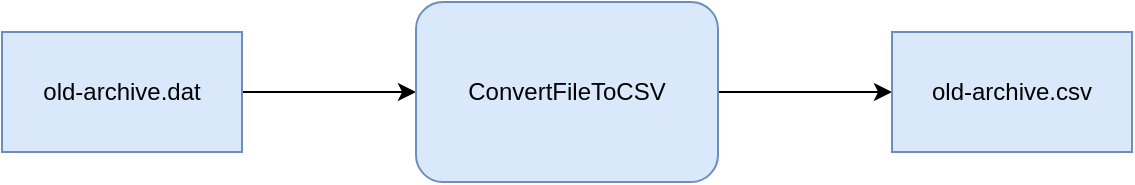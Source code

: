 <mxfile version="14.9.6" type="device" pages="2"><diagram id="bu5A0hS-PbWziA1B6tg_" name="asset lineage"><mxGraphModel dx="1106" dy="794" grid="1" gridSize="10" guides="1" tooltips="1" connect="1" arrows="1" fold="1" page="1" pageScale="1" pageWidth="827" pageHeight="1169" math="0" shadow="0"><root><mxCell id="suWGu7Oe_5Giw21o8FEp-0"/><mxCell id="suWGu7Oe_5Giw21o8FEp-1" parent="suWGu7Oe_5Giw21o8FEp-0"/><mxCell id="suWGu7Oe_5Giw21o8FEp-20" style="edgeStyle=orthogonalEdgeStyle;rounded=0;orthogonalLoop=1;jettySize=auto;html=1;entryX=0;entryY=0.5;entryDx=0;entryDy=0;" parent="suWGu7Oe_5Giw21o8FEp-1" source="suWGu7Oe_5Giw21o8FEp-21" target="suWGu7Oe_5Giw21o8FEp-23" edge="1"><mxGeometry relative="1" as="geometry"/></mxCell><mxCell id="suWGu7Oe_5Giw21o8FEp-21" value="old-archive.dat" style="rounded=0;whiteSpace=wrap;html=1;fillColor=#dae8fc;strokeColor=#6c8ebf;" parent="suWGu7Oe_5Giw21o8FEp-1" vertex="1"><mxGeometry x="131" y="255" width="120" height="60" as="geometry"/></mxCell><mxCell id="suWGu7Oe_5Giw21o8FEp-22" style="edgeStyle=orthogonalEdgeStyle;rounded=0;orthogonalLoop=1;jettySize=auto;html=1;entryX=0;entryY=0.5;entryDx=0;entryDy=0;" parent="suWGu7Oe_5Giw21o8FEp-1" source="suWGu7Oe_5Giw21o8FEp-23" target="suWGu7Oe_5Giw21o8FEp-24" edge="1"><mxGeometry relative="1" as="geometry"/></mxCell><mxCell id="suWGu7Oe_5Giw21o8FEp-23" value="ConvertFileToCSV" style="rounded=1;whiteSpace=wrap;html=1;fillColor=#dae8fc;strokeColor=#6c8ebf;" parent="suWGu7Oe_5Giw21o8FEp-1" vertex="1"><mxGeometry x="338" y="240" width="151" height="90" as="geometry"/></mxCell><mxCell id="suWGu7Oe_5Giw21o8FEp-24" value="old-archive.csv" style="rounded=0;whiteSpace=wrap;html=1;fillColor=#dae8fc;strokeColor=#6c8ebf;" parent="suWGu7Oe_5Giw21o8FEp-1" vertex="1"><mxGeometry x="576" y="255" width="120" height="60" as="geometry"/></mxCell></root></mxGraphModel></diagram><diagram id="eZz5yPORgZdoKu-fxrzb" name="open lineage server"><mxGraphModel dx="1106" dy="794" grid="1" gridSize="10" guides="1" tooltips="1" connect="1" arrows="1" fold="1" page="1" pageScale="1" pageWidth="827" pageHeight="1169" math="0" shadow="0"><root><mxCell id="bsZzyJV_xkIG5iHA0MHT-0"/><mxCell id="bsZzyJV_xkIG5iHA0MHT-1" parent="bsZzyJV_xkIG5iHA0MHT-0"/><mxCell id="bsZzyJV_xkIG5iHA0MHT-2" value="" style="rounded=1;whiteSpace=wrap;html=1;arcSize=6;strokeColor=#d79b00;fillColor=#F0A30A;" parent="bsZzyJV_xkIG5iHA0MHT-1" vertex="1"><mxGeometry x="310" y="380" width="210" height="330" as="geometry"/></mxCell><mxCell id="bsZzyJV_xkIG5iHA0MHT-3" value="" style="rounded=0;whiteSpace=wrap;html=1;" parent="bsZzyJV_xkIG5iHA0MHT-1" vertex="1"><mxGeometry x="321.75" y="450" width="188.25" height="250" as="geometry"/></mxCell><mxCell id="bsZzyJV_xkIG5iHA0MHT-4" value="cocoOLS1&lt;br&gt;Open Lineage&lt;br&gt;Governance Server" style="text;html=1;align=center;verticalAlign=middle;resizable=0;points=[];autosize=1;strokeColor=none;fillColor=none;" parent="bsZzyJV_xkIG5iHA0MHT-1" vertex="1"><mxGeometry x="355" y="380" width="120" height="50" as="geometry"/></mxCell><mxCell id="bsZzyJV_xkIG5iHA0MHT-5" value="Asset Lineage OMAS Client" style="rounded=1;whiteSpace=wrap;html=1;fillColor=#dae8fc;strokeColor=#6c8ebf;" parent="bsZzyJV_xkIG5iHA0MHT-1" vertex="1"><mxGeometry x="340" y="510" width="150" height="50" as="geometry"/></mxCell><mxCell id="sEHE_NulVKMn_q1tSrne-0" style="edgeStyle=orthogonalEdgeStyle;rounded=0;orthogonalLoop=1;jettySize=auto;html=1;entryX=0;entryY=0.5;entryDx=0;entryDy=0;entryPerimeter=0;" parent="bsZzyJV_xkIG5iHA0MHT-1" source="bsZzyJV_xkIG5iHA0MHT-7" target="bsZzyJV_xkIG5iHA0MHT-8" edge="1"><mxGeometry relative="1" as="geometry"/></mxCell><mxCell id="bsZzyJV_xkIG5iHA0MHT-7" value="Lineage Graph Connector" style="rounded=1;whiteSpace=wrap;html=1;fillColor=#dae8fc;strokeColor=#6c8ebf;" parent="bsZzyJV_xkIG5iHA0MHT-1" vertex="1"><mxGeometry x="340.88" y="572" width="150" height="50" as="geometry"/></mxCell><mxCell id="bsZzyJV_xkIG5iHA0MHT-8" value="Lineage Graph" style="shape=cylinder3;whiteSpace=wrap;html=1;boundedLbl=1;backgroundOutline=1;size=15;rounded=1;" parent="bsZzyJV_xkIG5iHA0MHT-1" vertex="1"><mxGeometry x="600" y="585" width="80" height="90" as="geometry"/></mxCell><mxCell id="bsZzyJV_xkIG5iHA0MHT-9" style="edgeStyle=orthogonalEdgeStyle;rounded=0;orthogonalLoop=1;jettySize=auto;html=1;entryX=1;entryY=0.5;entryDx=0;entryDy=0;" parent="bsZzyJV_xkIG5iHA0MHT-1" source="bsZzyJV_xkIG5iHA0MHT-10" target="bsZzyJV_xkIG5iHA0MHT-5" edge="1"><mxGeometry relative="1" as="geometry"/></mxCell><mxCell id="bsZzyJV_xkIG5iHA0MHT-10" value="cocoMDS1&lt;br&gt;Data Lake Operations" style="rounded=1;whiteSpace=wrap;html=1;" parent="bsZzyJV_xkIG5iHA0MHT-1" vertex="1"><mxGeometry x="570" y="442.5" width="140" height="65" as="geometry"/></mxCell><mxCell id="bsZzyJV_xkIG5iHA0MHT-11" value="&lt;span&gt;Open Lineage Services&lt;/span&gt;" style="text;html=1;align=center;verticalAlign=middle;resizable=0;points=[];autosize=1;strokeColor=none;fillColor=none;" parent="bsZzyJV_xkIG5iHA0MHT-1" vertex="1"><mxGeometry x="345" y="465" width="140" height="20" as="geometry"/></mxCell><mxCell id="sEHE_NulVKMn_q1tSrne-1" value="Open Lineage Services REST API" style="rounded=1;whiteSpace=wrap;html=1;fillColor=#dae8fc;strokeColor=#6c8ebf;" parent="bsZzyJV_xkIG5iHA0MHT-1" vertex="1"><mxGeometry x="340" y="640" width="150" height="50" as="geometry"/></mxCell><mxCell id="sEHE_NulVKMn_q1tSrne-3" style="edgeStyle=orthogonalEdgeStyle;rounded=0;orthogonalLoop=1;jettySize=auto;html=1;entryX=0;entryY=0.5;entryDx=0;entryDy=0;exitX=1;exitY=0.5;exitDx=0;exitDy=0;" parent="bsZzyJV_xkIG5iHA0MHT-1" source="sEHE_NulVKMn_q1tSrne-4" target="sEHE_NulVKMn_q1tSrne-1" edge="1"><mxGeometry relative="1" as="geometry"/></mxCell><mxCell id="sEHE_NulVKMn_q1tSrne-2" value="Lineage GUI" style="rounded=1;whiteSpace=wrap;html=1;" parent="bsZzyJV_xkIG5iHA0MHT-1" vertex="1"><mxGeometry x="60" y="520" width="140" height="65" as="geometry"/></mxCell><mxCell id="sEHE_NulVKMn_q1tSrne-4" value="Open Lineage Services REST Client" style="rounded=1;whiteSpace=wrap;html=1;fillColor=#dae8fc;strokeColor=#6c8ebf;" parent="bsZzyJV_xkIG5iHA0MHT-1" vertex="1"><mxGeometry x="90" y="572" width="150" height="50" as="geometry"/></mxCell></root></mxGraphModel></diagram></mxfile>